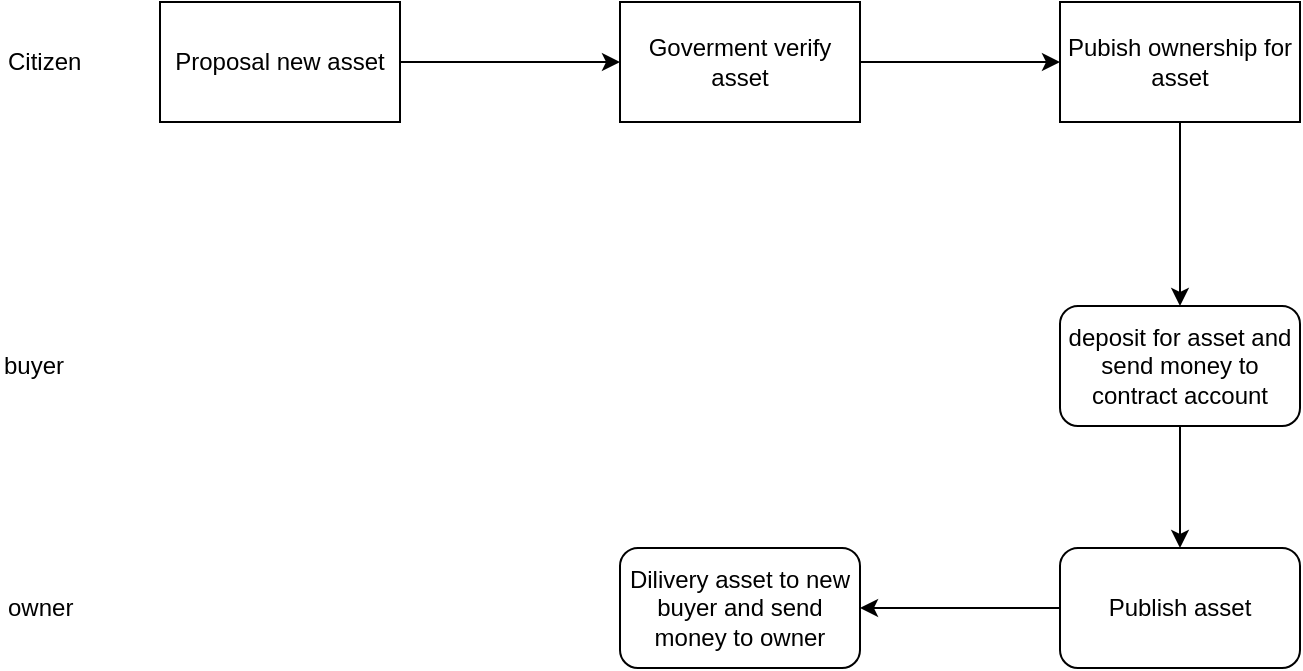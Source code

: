 <mxfile version="10.6.1" type="github"><diagram id="KYL8Zg_xzrWMuSCYjahT" name="Page-1"><mxGraphModel dx="753" dy="530" grid="1" gridSize="10" guides="1" tooltips="1" connect="1" arrows="1" fold="1" page="1" pageScale="1" pageWidth="827" pageHeight="1169" math="0" shadow="0"><root><mxCell id="0"/><mxCell id="1" parent="0"/><mxCell id="_oiHxybhAZO2tKzSoEPW-8" style="edgeStyle=orthogonalEdgeStyle;rounded=0;orthogonalLoop=1;jettySize=auto;html=1;exitX=1;exitY=0.5;exitDx=0;exitDy=0;entryX=0;entryY=0.5;entryDx=0;entryDy=0;" edge="1" parent="1" source="iP0LjuJn6CLyfBEeaAX9-1" target="_oiHxybhAZO2tKzSoEPW-2"><mxGeometry relative="1" as="geometry"/></mxCell><mxCell id="iP0LjuJn6CLyfBEeaAX9-1" value="Proposal new asset&lt;br&gt;" style="rounded=0;whiteSpace=wrap;html=1;" parent="1" vertex="1"><mxGeometry x="120" y="34" width="120" height="60" as="geometry"/></mxCell><mxCell id="iP0LjuJn6CLyfBEeaAX9-2" value="&lt;span&gt;Citizen&lt;/span&gt;" style="text;html=1;resizable=0;points=[];autosize=1;align=left;verticalAlign=top;spacingTop=-4;" parent="1" vertex="1"><mxGeometry x="42" y="54" width="50" height="20" as="geometry"/></mxCell><mxCell id="_oiHxybhAZO2tKzSoEPW-9" style="edgeStyle=orthogonalEdgeStyle;rounded=0;orthogonalLoop=1;jettySize=auto;html=1;exitX=1;exitY=0.5;exitDx=0;exitDy=0;entryX=0;entryY=0.5;entryDx=0;entryDy=0;" edge="1" parent="1" source="_oiHxybhAZO2tKzSoEPW-2" target="_oiHxybhAZO2tKzSoEPW-3"><mxGeometry relative="1" as="geometry"/></mxCell><mxCell id="_oiHxybhAZO2tKzSoEPW-2" value="Goverment verify asset" style="rounded=0;whiteSpace=wrap;html=1;" vertex="1" parent="1"><mxGeometry x="350" y="34" width="120" height="60" as="geometry"/></mxCell><mxCell id="_oiHxybhAZO2tKzSoEPW-10" style="edgeStyle=orthogonalEdgeStyle;rounded=0;orthogonalLoop=1;jettySize=auto;html=1;exitX=0.5;exitY=1;exitDx=0;exitDy=0;entryX=0.5;entryY=0;entryDx=0;entryDy=0;" edge="1" parent="1" source="_oiHxybhAZO2tKzSoEPW-3" target="_oiHxybhAZO2tKzSoEPW-4"><mxGeometry relative="1" as="geometry"/></mxCell><mxCell id="_oiHxybhAZO2tKzSoEPW-3" value="Pubish ownership for asset&lt;br&gt;" style="rounded=0;whiteSpace=wrap;html=1;" vertex="1" parent="1"><mxGeometry x="570" y="34" width="120" height="60" as="geometry"/></mxCell><mxCell id="_oiHxybhAZO2tKzSoEPW-12" style="edgeStyle=orthogonalEdgeStyle;rounded=0;orthogonalLoop=1;jettySize=auto;html=1;exitX=0.5;exitY=1;exitDx=0;exitDy=0;entryX=0.5;entryY=0;entryDx=0;entryDy=0;" edge="1" parent="1" source="_oiHxybhAZO2tKzSoEPW-4" target="_oiHxybhAZO2tKzSoEPW-11"><mxGeometry relative="1" as="geometry"/></mxCell><mxCell id="_oiHxybhAZO2tKzSoEPW-4" value="deposit for asset and send money to contract account" style="rounded=1;whiteSpace=wrap;html=1;" vertex="1" parent="1"><mxGeometry x="570" y="186" width="120" height="60" as="geometry"/></mxCell><mxCell id="_oiHxybhAZO2tKzSoEPW-5" value="buyer" style="text;html=1;resizable=0;points=[];autosize=1;align=left;verticalAlign=top;spacingTop=-4;" vertex="1" parent="1"><mxGeometry x="40" y="206" width="50" height="20" as="geometry"/></mxCell><mxCell id="_oiHxybhAZO2tKzSoEPW-6" value="owner" style="text;html=1;resizable=0;points=[];autosize=1;align=left;verticalAlign=top;spacingTop=-4;" vertex="1" parent="1"><mxGeometry x="42" y="327" width="50" height="20" as="geometry"/></mxCell><mxCell id="_oiHxybhAZO2tKzSoEPW-14" style="edgeStyle=orthogonalEdgeStyle;rounded=0;orthogonalLoop=1;jettySize=auto;html=1;exitX=0;exitY=0.5;exitDx=0;exitDy=0;entryX=1;entryY=0.5;entryDx=0;entryDy=0;" edge="1" parent="1" source="_oiHxybhAZO2tKzSoEPW-11" target="_oiHxybhAZO2tKzSoEPW-13"><mxGeometry relative="1" as="geometry"/></mxCell><mxCell id="_oiHxybhAZO2tKzSoEPW-11" value="Publish asset" style="rounded=1;whiteSpace=wrap;html=1;" vertex="1" parent="1"><mxGeometry x="570" y="307" width="120" height="60" as="geometry"/></mxCell><mxCell id="_oiHxybhAZO2tKzSoEPW-13" value="Dilivery asset to new buyer and send money to owner" style="rounded=1;whiteSpace=wrap;html=1;" vertex="1" parent="1"><mxGeometry x="350" y="307" width="120" height="60" as="geometry"/></mxCell></root></mxGraphModel></diagram></mxfile>
